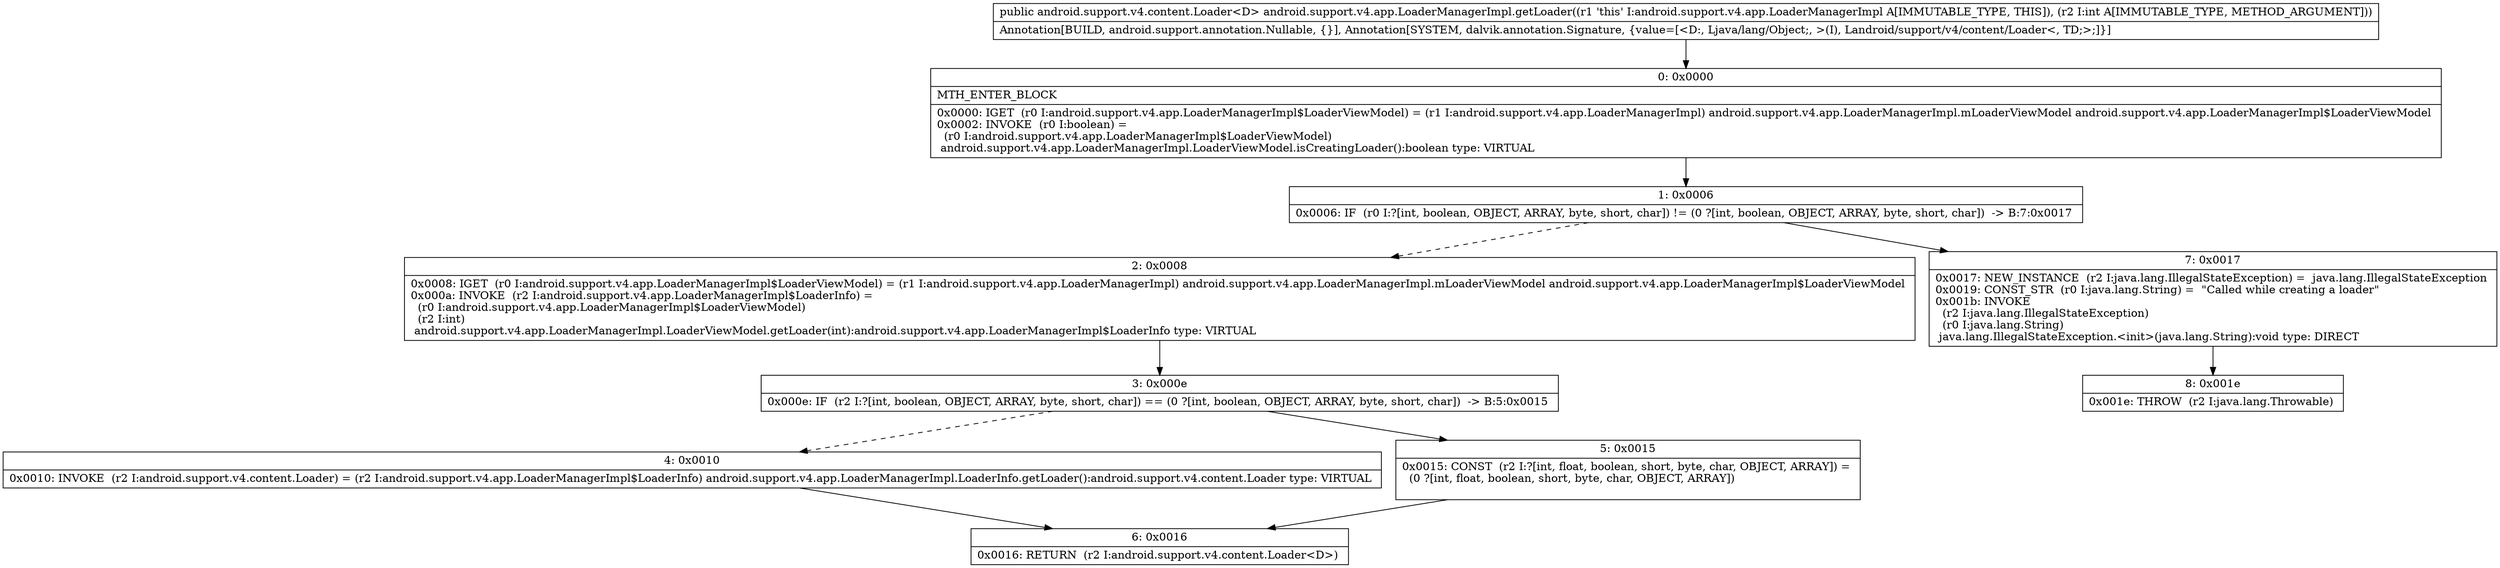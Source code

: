 digraph "CFG forandroid.support.v4.app.LoaderManagerImpl.getLoader(I)Landroid\/support\/v4\/content\/Loader;" {
Node_0 [shape=record,label="{0\:\ 0x0000|MTH_ENTER_BLOCK\l|0x0000: IGET  (r0 I:android.support.v4.app.LoaderManagerImpl$LoaderViewModel) = (r1 I:android.support.v4.app.LoaderManagerImpl) android.support.v4.app.LoaderManagerImpl.mLoaderViewModel android.support.v4.app.LoaderManagerImpl$LoaderViewModel \l0x0002: INVOKE  (r0 I:boolean) = \l  (r0 I:android.support.v4.app.LoaderManagerImpl$LoaderViewModel)\l android.support.v4.app.LoaderManagerImpl.LoaderViewModel.isCreatingLoader():boolean type: VIRTUAL \l}"];
Node_1 [shape=record,label="{1\:\ 0x0006|0x0006: IF  (r0 I:?[int, boolean, OBJECT, ARRAY, byte, short, char]) != (0 ?[int, boolean, OBJECT, ARRAY, byte, short, char])  \-\> B:7:0x0017 \l}"];
Node_2 [shape=record,label="{2\:\ 0x0008|0x0008: IGET  (r0 I:android.support.v4.app.LoaderManagerImpl$LoaderViewModel) = (r1 I:android.support.v4.app.LoaderManagerImpl) android.support.v4.app.LoaderManagerImpl.mLoaderViewModel android.support.v4.app.LoaderManagerImpl$LoaderViewModel \l0x000a: INVOKE  (r2 I:android.support.v4.app.LoaderManagerImpl$LoaderInfo) = \l  (r0 I:android.support.v4.app.LoaderManagerImpl$LoaderViewModel)\l  (r2 I:int)\l android.support.v4.app.LoaderManagerImpl.LoaderViewModel.getLoader(int):android.support.v4.app.LoaderManagerImpl$LoaderInfo type: VIRTUAL \l}"];
Node_3 [shape=record,label="{3\:\ 0x000e|0x000e: IF  (r2 I:?[int, boolean, OBJECT, ARRAY, byte, short, char]) == (0 ?[int, boolean, OBJECT, ARRAY, byte, short, char])  \-\> B:5:0x0015 \l}"];
Node_4 [shape=record,label="{4\:\ 0x0010|0x0010: INVOKE  (r2 I:android.support.v4.content.Loader) = (r2 I:android.support.v4.app.LoaderManagerImpl$LoaderInfo) android.support.v4.app.LoaderManagerImpl.LoaderInfo.getLoader():android.support.v4.content.Loader type: VIRTUAL \l}"];
Node_5 [shape=record,label="{5\:\ 0x0015|0x0015: CONST  (r2 I:?[int, float, boolean, short, byte, char, OBJECT, ARRAY]) = \l  (0 ?[int, float, boolean, short, byte, char, OBJECT, ARRAY])\l \l}"];
Node_6 [shape=record,label="{6\:\ 0x0016|0x0016: RETURN  (r2 I:android.support.v4.content.Loader\<D\>) \l}"];
Node_7 [shape=record,label="{7\:\ 0x0017|0x0017: NEW_INSTANCE  (r2 I:java.lang.IllegalStateException) =  java.lang.IllegalStateException \l0x0019: CONST_STR  (r0 I:java.lang.String) =  \"Called while creating a loader\" \l0x001b: INVOKE  \l  (r2 I:java.lang.IllegalStateException)\l  (r0 I:java.lang.String)\l java.lang.IllegalStateException.\<init\>(java.lang.String):void type: DIRECT \l}"];
Node_8 [shape=record,label="{8\:\ 0x001e|0x001e: THROW  (r2 I:java.lang.Throwable) \l}"];
MethodNode[shape=record,label="{public android.support.v4.content.Loader\<D\> android.support.v4.app.LoaderManagerImpl.getLoader((r1 'this' I:android.support.v4.app.LoaderManagerImpl A[IMMUTABLE_TYPE, THIS]), (r2 I:int A[IMMUTABLE_TYPE, METHOD_ARGUMENT]))  | Annotation[BUILD, android.support.annotation.Nullable, \{\}], Annotation[SYSTEM, dalvik.annotation.Signature, \{value=[\<D:, Ljava\/lang\/Object;, \>(I), Landroid\/support\/v4\/content\/Loader\<, TD;\>;]\}]\l}"];
MethodNode -> Node_0;
Node_0 -> Node_1;
Node_1 -> Node_2[style=dashed];
Node_1 -> Node_7;
Node_2 -> Node_3;
Node_3 -> Node_4[style=dashed];
Node_3 -> Node_5;
Node_4 -> Node_6;
Node_5 -> Node_6;
Node_7 -> Node_8;
}

